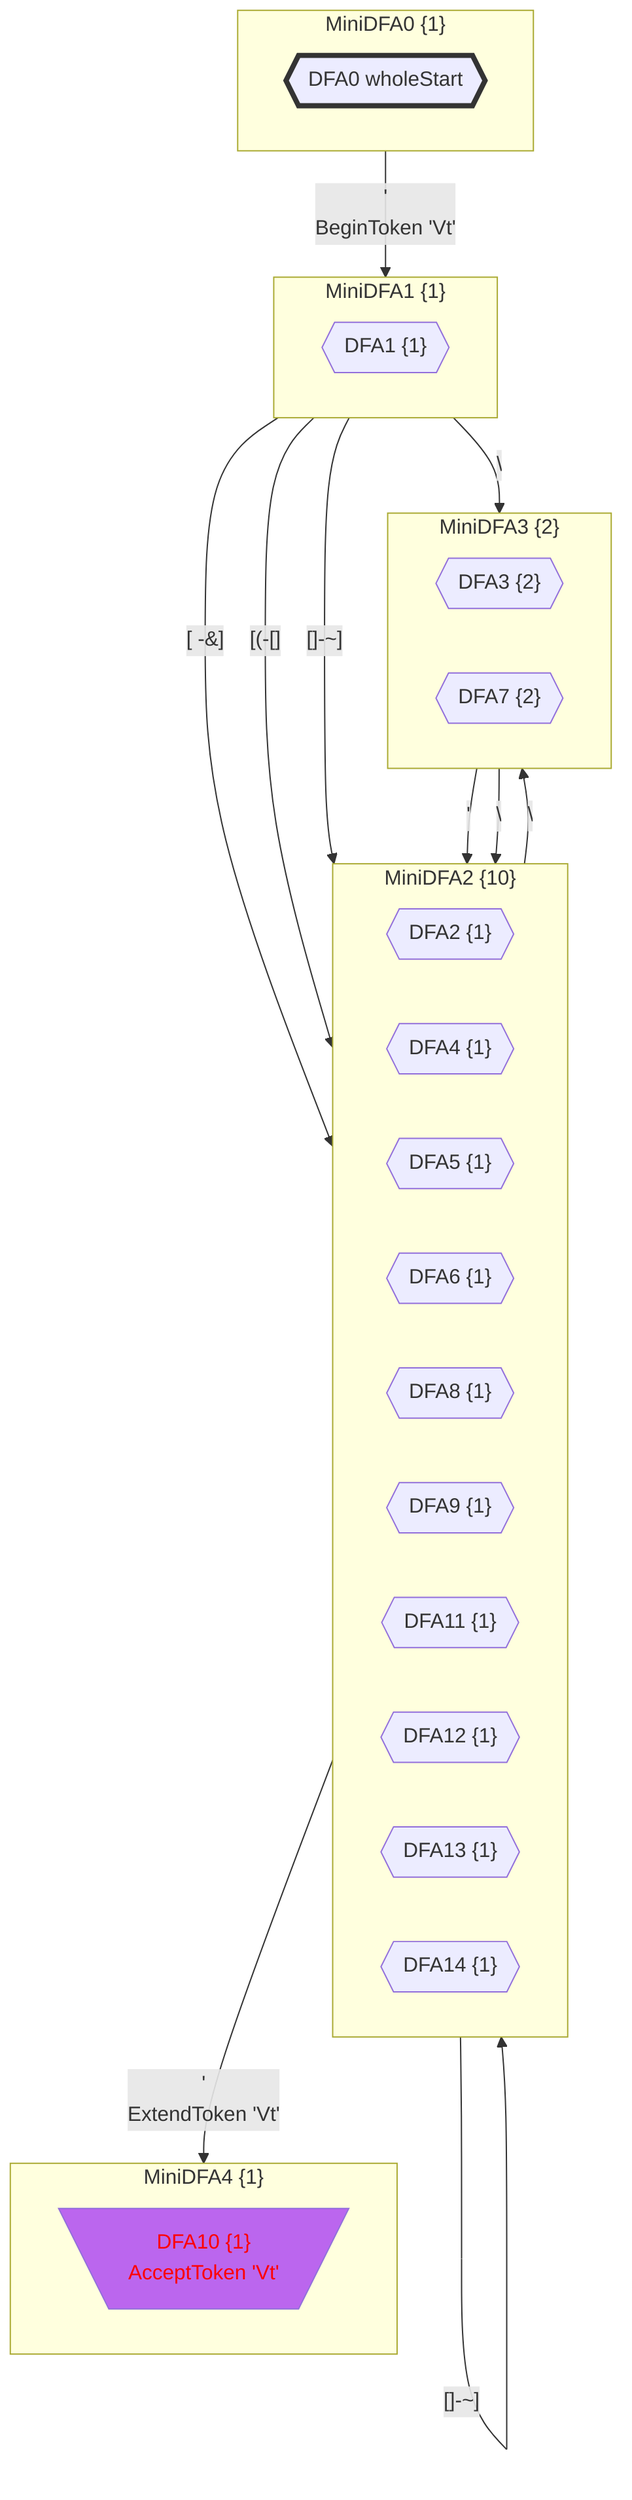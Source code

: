 flowchart
classDef c0001 color:#FF0000;
classDef c0010 stroke-dasharray: 10 10;
classDef c0011 stroke-dasharray: 10 10,color:#FF0000;
classDef c0100 fill:#BB66EE;
classDef c0101 fill:#BB66EE,color:#FF0000;
classDef c0110 fill:#BB66EE,stroke-dasharray: 10 10;
classDef c0111 fill:#BB66EE,stroke-dasharray: 10 10,color:#FF0000;
classDef c1000 stroke:#333,stroke-width:4px;
classDef c1001 stroke:#333,stroke-width:4px,color:#FF0000;
classDef c1010 stroke:#333,stroke-width:4px,stroke-dasharray: 10 10;
classDef c1011 stroke:#333,stroke-width:4px,stroke-dasharray: 10 10,color:#FF0000;
classDef c1100 stroke:#333,stroke-width:4px,fill:#BB66EE;
classDef c1101 stroke:#333,stroke-width:4px,fill:#BB66EE,color:#FF0000;
classDef c1110 stroke:#333,stroke-width:4px,fill:#BB66EE,stroke-dasharray: 10 10;
classDef c1111 stroke:#333,stroke-width:4px,fill:#BB66EE,stroke-dasharray: 10 10,color:#FF0000;
subgraph MiniDFA0_1740461546["MiniDFA0 {1}"]
DFA0_880640543_0{{"DFA0 wholeStart"}}
class DFA0_880640543_0 c1000;
end
class MiniDFA0_1740461546 c1000;
subgraph MiniDFA1_-1385219186["MiniDFA1 {1}"]
DFA1_1523233858_1{{"DFA1 {1}"}}
end
subgraph MiniDFA2_-2007315536["MiniDFA2 {10}"]
DFA2_863108597_2{{"DFA2 {1}"}}
DFA4_-1947019538_3{{"DFA4 {1}"}}
DFA5_146184848_4{{"DFA5 {1}"}}
DFA6_-15333616_5{{"DFA6 {1}"}}
DFA8_-989826483_6{{"DFA8 {1}"}}
DFA9_54963488_7{{"DFA9 {1}"}}
DFA11_299906633_8{{"DFA11 {1}"}}
DFA12_-1677726303_9{{"DFA12 {1}"}}
DFA13_-1586424458_10{{"DFA13 {1}"}}
DFA14_232032254_11{{"DFA14 {1}"}}
end
subgraph MiniDFA3_-252344200["MiniDFA3 {2}"]
DFA3_2006524493_12{{"DFA3 {2}"}}
DFA7_-364187339_13{{"DFA7 {2}"}}
end
subgraph MiniDFA4_-1507456198["MiniDFA4 {1}"]
DFA10_-559874385_14[\"DFA10 {1}
AcceptToken 'Vt'"/]
class DFA10_-559874385_14 c0101;
end
class MiniDFA4_-1507456198 c0101;
MiniDFA0_1740461546 -->|"'
BeginToken 'Vt'"|MiniDFA1_-1385219186
MiniDFA1_-1385219186 -->|"[#32;-&]"|MiniDFA2_-2007315536
MiniDFA1_-1385219186 -->|"#92;"|MiniDFA3_-252344200
MiniDFA1_-1385219186 -->|"[(-[]"|MiniDFA2_-2007315536
MiniDFA1_-1385219186 -->|"[]-~]"|MiniDFA2_-2007315536
MiniDFA2_-2007315536 -->|"[#32;-&]"|MiniDFA2_-2007315536
MiniDFA2_-2007315536 -->|"#92;"|MiniDFA3_-252344200
MiniDFA2_-2007315536 -->|"[(-[]"|MiniDFA2_-2007315536
MiniDFA2_-2007315536 -->|"[]-~]"|MiniDFA2_-2007315536
MiniDFA2_-2007315536 -->|"'
ExtendToken 'Vt'"|MiniDFA4_-1507456198
MiniDFA3_-252344200 -->|"'"|MiniDFA2_-2007315536
MiniDFA3_-252344200 -->|"#92;"|MiniDFA2_-2007315536